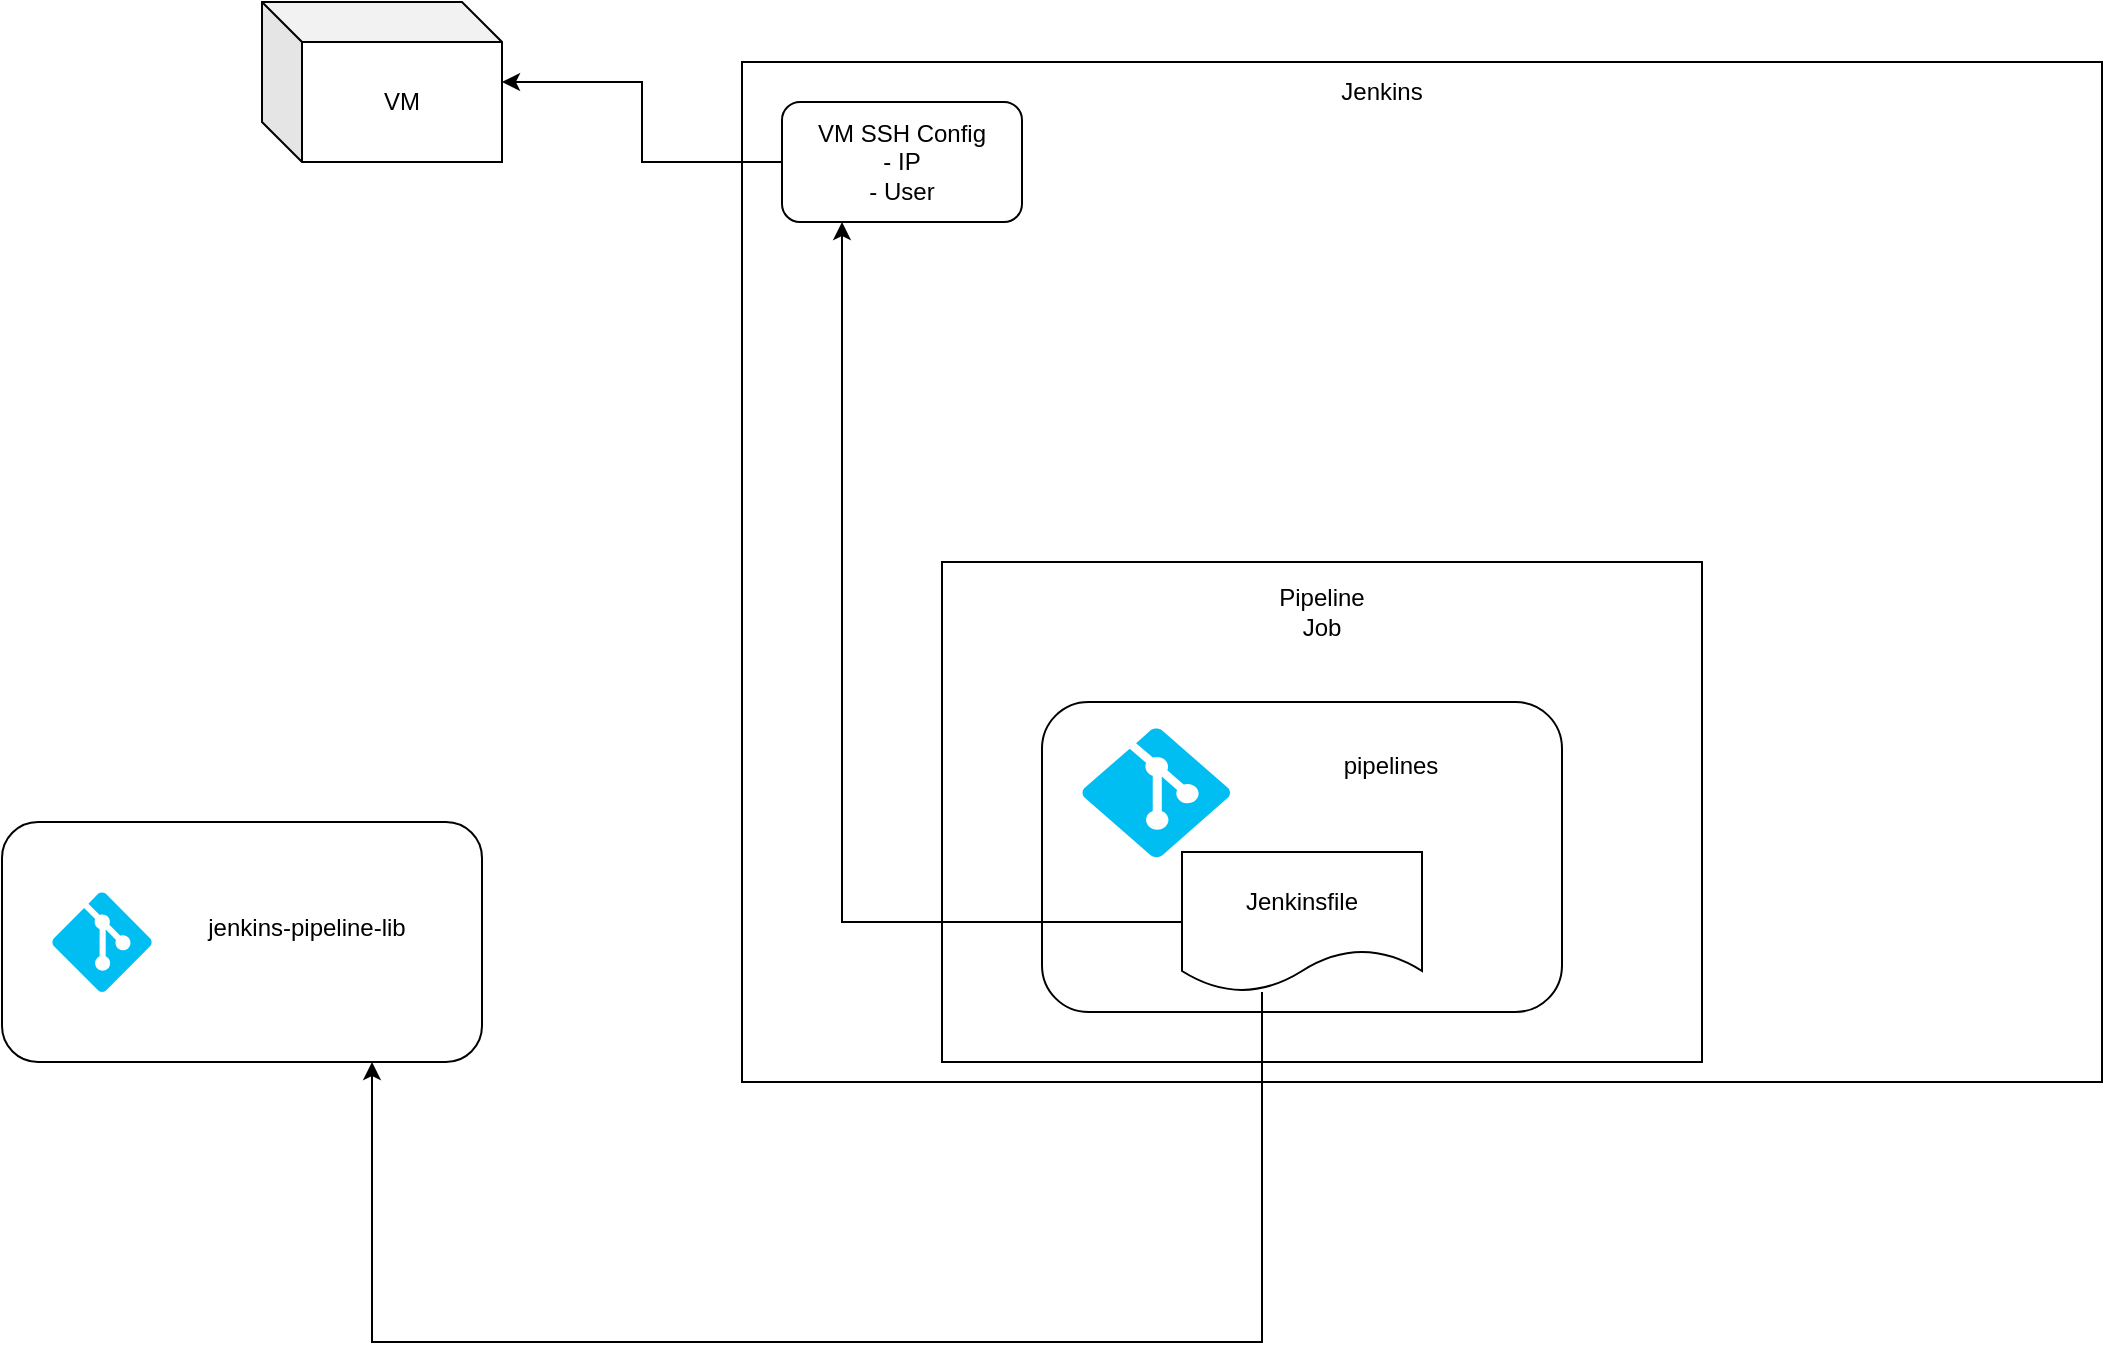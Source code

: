 <mxfile version="20.8.14" type="github"><diagram name="Page-1" id="PO50EmQ-4CPqocZUEDbu"><mxGraphModel dx="1434" dy="726" grid="1" gridSize="10" guides="1" tooltips="1" connect="1" arrows="1" fold="1" page="1" pageScale="1" pageWidth="1100" pageHeight="850" math="0" shadow="0"><root><mxCell id="0"/><mxCell id="1" parent="0"/><mxCell id="zxS7SBmH9KJGpRtJ7y58-2" value="" style="rounded=0;whiteSpace=wrap;html=1;" parent="1" vertex="1"><mxGeometry x="400" y="50" width="680" height="510" as="geometry"/></mxCell><mxCell id="zxS7SBmH9KJGpRtJ7y58-20" style="edgeStyle=orthogonalEdgeStyle;rounded=0;orthogonalLoop=1;jettySize=auto;html=1;" parent="1" source="zxS7SBmH9KJGpRtJ7y58-3" target="zxS7SBmH9KJGpRtJ7y58-11" edge="1"><mxGeometry relative="1" as="geometry"/></mxCell><mxCell id="zxS7SBmH9KJGpRtJ7y58-3" value="VM SSH Config&lt;br&gt;- IP&lt;br&gt;- User" style="rounded=1;whiteSpace=wrap;html=1;" parent="1" vertex="1"><mxGeometry x="420" y="70" width="120" height="60" as="geometry"/></mxCell><mxCell id="zxS7SBmH9KJGpRtJ7y58-5" value="" style="rounded=0;whiteSpace=wrap;html=1;" parent="1" vertex="1"><mxGeometry x="500" y="300" width="380" height="250" as="geometry"/></mxCell><mxCell id="zxS7SBmH9KJGpRtJ7y58-8" value="" style="group" parent="1" vertex="1" connectable="0"><mxGeometry x="550" y="370" width="260" height="155" as="geometry"/></mxCell><mxCell id="zxS7SBmH9KJGpRtJ7y58-7" value="" style="rounded=1;whiteSpace=wrap;html=1;" parent="zxS7SBmH9KJGpRtJ7y58-8" vertex="1"><mxGeometry width="260" height="155" as="geometry"/></mxCell><mxCell id="zxS7SBmH9KJGpRtJ7y58-1" value="" style="verticalLabelPosition=bottom;html=1;verticalAlign=top;align=center;strokeColor=none;fillColor=#00BEF2;shape=mxgraph.azure.git_repository;" parent="zxS7SBmH9KJGpRtJ7y58-8" vertex="1"><mxGeometry x="20.003" y="12.998" width="74.286" height="64.583" as="geometry"/></mxCell><mxCell id="zxS7SBmH9KJGpRtJ7y58-6" value="pipelines" style="text;html=1;strokeColor=none;fillColor=none;align=center;verticalAlign=middle;whiteSpace=wrap;rounded=0;" parent="zxS7SBmH9KJGpRtJ7y58-8" vertex="1"><mxGeometry x="130.003" y="12.995" width="89.143" height="38.75" as="geometry"/></mxCell><mxCell id="zxS7SBmH9KJGpRtJ7y58-4" value="Jenkinsfile" style="shape=document;whiteSpace=wrap;html=1;boundedLbl=1;" parent="zxS7SBmH9KJGpRtJ7y58-8" vertex="1"><mxGeometry x="70" y="75" width="120" height="70" as="geometry"/></mxCell><mxCell id="zxS7SBmH9KJGpRtJ7y58-19" style="edgeStyle=orthogonalEdgeStyle;rounded=0;orthogonalLoop=1;jettySize=auto;html=1;" parent="1" source="zxS7SBmH9KJGpRtJ7y58-4" target="zxS7SBmH9KJGpRtJ7y58-13" edge="1"><mxGeometry relative="1" as="geometry"><Array as="points"><mxPoint x="660" y="690"/><mxPoint x="215" y="690"/></Array></mxGeometry></mxCell><mxCell id="zxS7SBmH9KJGpRtJ7y58-21" style="edgeStyle=orthogonalEdgeStyle;rounded=0;orthogonalLoop=1;jettySize=auto;html=1;" parent="1" source="zxS7SBmH9KJGpRtJ7y58-4" target="zxS7SBmH9KJGpRtJ7y58-3" edge="1"><mxGeometry relative="1" as="geometry"><Array as="points"><mxPoint x="450" y="480"/></Array></mxGeometry></mxCell><mxCell id="zxS7SBmH9KJGpRtJ7y58-9" value="Jenkins" style="text;html=1;strokeColor=none;fillColor=none;align=center;verticalAlign=middle;whiteSpace=wrap;rounded=0;" parent="1" vertex="1"><mxGeometry x="690" y="50" width="60" height="30" as="geometry"/></mxCell><mxCell id="zxS7SBmH9KJGpRtJ7y58-10" value="Pipeline Job" style="text;html=1;strokeColor=none;fillColor=none;align=center;verticalAlign=middle;whiteSpace=wrap;rounded=0;" parent="1" vertex="1"><mxGeometry x="660" y="310" width="60" height="30" as="geometry"/></mxCell><mxCell id="zxS7SBmH9KJGpRtJ7y58-11" value="VM" style="shape=cube;whiteSpace=wrap;html=1;boundedLbl=1;backgroundOutline=1;darkOpacity=0.05;darkOpacity2=0.1;" parent="1" vertex="1"><mxGeometry x="160" y="20" width="120" height="80" as="geometry"/></mxCell><mxCell id="zxS7SBmH9KJGpRtJ7y58-12" value="" style="group" parent="1" vertex="1" connectable="0"><mxGeometry x="30" y="430" width="240" height="120" as="geometry"/></mxCell><mxCell id="zxS7SBmH9KJGpRtJ7y58-13" value="" style="rounded=1;whiteSpace=wrap;html=1;" parent="zxS7SBmH9KJGpRtJ7y58-12" vertex="1"><mxGeometry width="240" height="120" as="geometry"/></mxCell><mxCell id="zxS7SBmH9KJGpRtJ7y58-14" value="" style="verticalLabelPosition=bottom;html=1;verticalAlign=top;align=center;strokeColor=none;fillColor=#00BEF2;shape=mxgraph.azure.git_repository;" parent="zxS7SBmH9KJGpRtJ7y58-12" vertex="1"><mxGeometry x="25" y="35" width="50" height="50" as="geometry"/></mxCell><mxCell id="zxS7SBmH9KJGpRtJ7y58-15" value="jenkins-pipeline-lib" style="text;html=1;strokeColor=none;fillColor=none;align=center;verticalAlign=middle;whiteSpace=wrap;rounded=0;" parent="zxS7SBmH9KJGpRtJ7y58-12" vertex="1"><mxGeometry x="95" y="30" width="115" height="45" as="geometry"/></mxCell></root></mxGraphModel></diagram></mxfile>